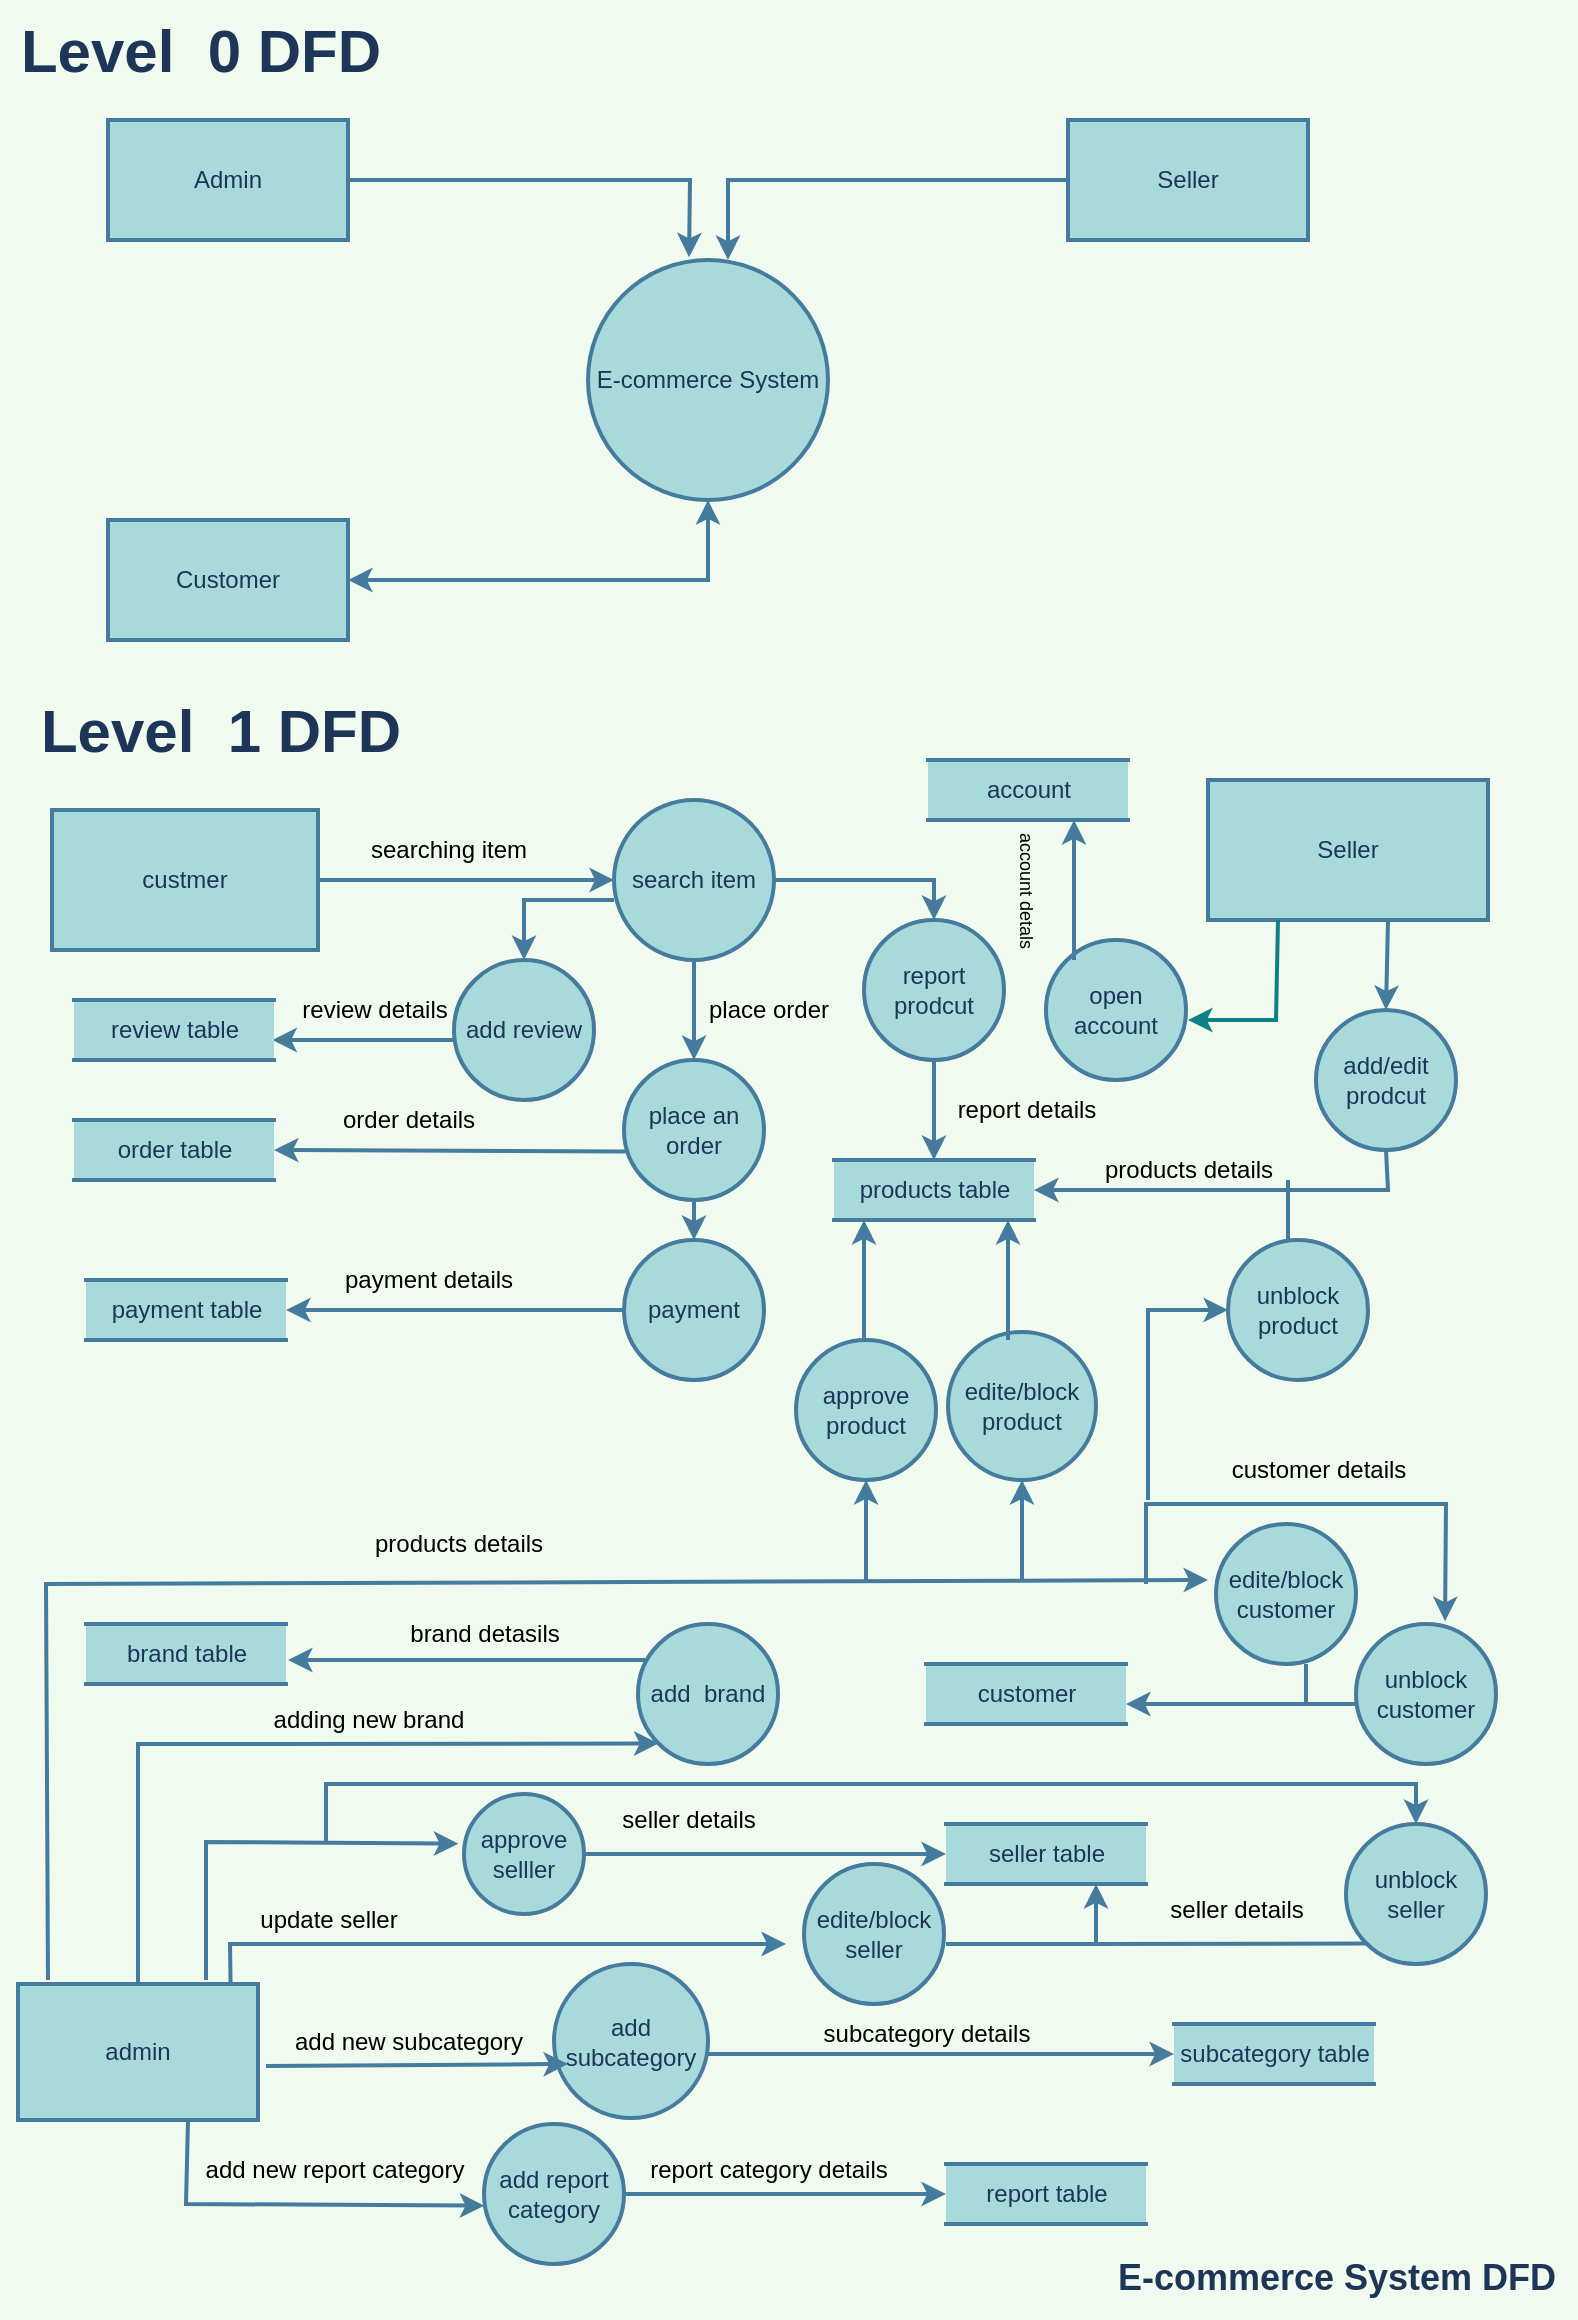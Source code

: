 <mxfile version="20.5.1" type="github">
  <diagram id="6LHt8cgfbqG_op0viOgs" name="Page-1">
    <mxGraphModel dx="1038" dy="571" grid="1" gridSize="10" guides="1" tooltips="1" connect="1" arrows="1" fold="1" page="1" pageScale="1" pageWidth="827" pageHeight="1169" background="#F1FAEE" math="0" shadow="0">
      <root>
        <mxCell id="0" />
        <mxCell id="1" parent="0" />
        <mxCell id="5K8ycT09jUTQX0kZtNFb-1" value="Admin" style="rounded=0;whiteSpace=wrap;html=1;strokeColor=#457B9D;fontColor=#1D3557;fillColor=#A8DADC;strokeWidth=2;" parent="1" vertex="1">
          <mxGeometry x="90" y="70" width="120" height="60" as="geometry" />
        </mxCell>
        <mxCell id="5K8ycT09jUTQX0kZtNFb-2" value="Customer" style="rounded=0;whiteSpace=wrap;html=1;strokeColor=#457B9D;fontColor=#1D3557;fillColor=#A8DADC;strokeWidth=2;" parent="1" vertex="1">
          <mxGeometry x="90" y="270" width="120" height="60" as="geometry" />
        </mxCell>
        <mxCell id="5K8ycT09jUTQX0kZtNFb-3" value="Seller" style="rounded=0;whiteSpace=wrap;html=1;strokeColor=#457B9D;fontColor=#1D3557;fillColor=#A8DADC;strokeWidth=2;" parent="1" vertex="1">
          <mxGeometry x="570" y="70" width="120" height="60" as="geometry" />
        </mxCell>
        <mxCell id="5K8ycT09jUTQX0kZtNFb-5" value="E-commerce System" style="ellipse;whiteSpace=wrap;html=1;aspect=fixed;strokeColor=#457B9D;fontColor=#1D3557;fillColor=#A8DADC;rounded=0;strokeWidth=2;" parent="1" vertex="1">
          <mxGeometry x="330" y="140" width="120" height="120" as="geometry" />
        </mxCell>
        <mxCell id="5K8ycT09jUTQX0kZtNFb-6" value="&lt;b style=&quot;font-size: 30px;&quot;&gt;Level&amp;nbsp; 0 DFD&lt;/b&gt;" style="text;html=1;align=center;verticalAlign=middle;resizable=0;points=[];autosize=1;strokeColor=none;fillColor=none;fontColor=#1D3557;fontSize=30;rounded=0;" parent="1" vertex="1">
          <mxGeometry x="36" y="10" width="200" height="50" as="geometry" />
        </mxCell>
        <mxCell id="5K8ycT09jUTQX0kZtNFb-7" value="" style="endArrow=classic;html=1;rounded=0;strokeColor=#457B9D;fontSize=30;fontColor=#1D3557;fillColor=#A8DADC;exitX=1;exitY=0.5;exitDx=0;exitDy=0;entryX=0.5;entryY=1;entryDx=0;entryDy=0;startArrow=classic;startFill=1;endFill=1;labelBackgroundColor=#F1FAEE;strokeWidth=2;" parent="1" source="5K8ycT09jUTQX0kZtNFb-2" target="5K8ycT09jUTQX0kZtNFb-5" edge="1">
          <mxGeometry width="50" height="50" relative="1" as="geometry">
            <mxPoint x="400" y="240" as="sourcePoint" />
            <mxPoint x="390" y="300" as="targetPoint" />
            <Array as="points">
              <mxPoint x="390" y="300" />
            </Array>
          </mxGeometry>
        </mxCell>
        <mxCell id="5K8ycT09jUTQX0kZtNFb-8" value="" style="endArrow=classic;html=1;rounded=0;strokeColor=#457B9D;fontSize=30;fontColor=#1D3557;fillColor=#A8DADC;exitX=1;exitY=0.5;exitDx=0;exitDy=0;entryX=0.421;entryY=-0.011;entryDx=0;entryDy=0;endFill=1;entryPerimeter=0;labelBackgroundColor=#F1FAEE;strokeWidth=2;" parent="1" source="5K8ycT09jUTQX0kZtNFb-1" target="5K8ycT09jUTQX0kZtNFb-5" edge="1">
          <mxGeometry width="50" height="50" relative="1" as="geometry">
            <mxPoint x="400" y="240" as="sourcePoint" />
            <mxPoint x="410" y="100" as="targetPoint" />
            <Array as="points">
              <mxPoint x="381" y="100" />
            </Array>
          </mxGeometry>
        </mxCell>
        <mxCell id="5K8ycT09jUTQX0kZtNFb-9" value="" style="endArrow=none;html=1;rounded=0;strokeColor=#457B9D;fontSize=30;fontColor=#1D3557;fillColor=#A8DADC;entryX=0;entryY=0.5;entryDx=0;entryDy=0;endFill=0;startArrow=classic;startFill=1;labelBackgroundColor=#F1FAEE;strokeWidth=2;" parent="1" target="5K8ycT09jUTQX0kZtNFb-3" edge="1">
          <mxGeometry width="50" height="50" relative="1" as="geometry">
            <mxPoint x="400" y="140" as="sourcePoint" />
            <mxPoint x="450" y="190" as="targetPoint" />
            <Array as="points">
              <mxPoint x="400" y="100" />
            </Array>
          </mxGeometry>
        </mxCell>
        <mxCell id="5K8ycT09jUTQX0kZtNFb-11" value="&lt;b style=&quot;font-size: 30px;&quot;&gt;Level&amp;nbsp; 1 DFD&lt;/b&gt;" style="text;html=1;align=center;verticalAlign=middle;resizable=0;points=[];autosize=1;strokeColor=none;fillColor=none;fontColor=#1D3557;fontSize=30;rounded=0;strokeWidth=2;" parent="1" vertex="1">
          <mxGeometry x="46" y="350" width="200" height="50" as="geometry" />
        </mxCell>
        <mxCell id="5K8ycT09jUTQX0kZtNFb-12" value="custmer" style="rounded=0;whiteSpace=wrap;html=1;strokeColor=#457B9D;fontColor=#1D3557;fillColor=#A8DADC;strokeWidth=2;" parent="1" vertex="1">
          <mxGeometry x="62" y="415" width="133" height="70" as="geometry" />
        </mxCell>
        <mxCell id="5K8ycT09jUTQX0kZtNFb-13" value="admin" style="rounded=0;whiteSpace=wrap;html=1;strokeColor=#457B9D;fontColor=#1D3557;fillColor=#A8DADC;strokeWidth=2;" parent="1" vertex="1">
          <mxGeometry x="45" y="1002" width="120" height="68" as="geometry" />
        </mxCell>
        <mxCell id="5K8ycT09jUTQX0kZtNFb-14" value="Seller" style="rounded=0;whiteSpace=wrap;html=1;strokeColor=#457B9D;fontColor=#1D3557;fillColor=#A8DADC;strokeWidth=2;" parent="1" vertex="1">
          <mxGeometry x="640" y="400" width="140" height="70" as="geometry" />
        </mxCell>
        <mxCell id="5K8ycT09jUTQX0kZtNFb-15" value="search item" style="ellipse;whiteSpace=wrap;html=1;aspect=fixed;strokeColor=#457B9D;fontColor=#1D3557;fillColor=#A8DADC;rounded=0;strokeWidth=2;" parent="1" vertex="1">
          <mxGeometry x="343" y="410" width="80" height="80" as="geometry" />
        </mxCell>
        <mxCell id="5K8ycT09jUTQX0kZtNFb-19" value="place an order" style="ellipse;whiteSpace=wrap;html=1;aspect=fixed;strokeColor=#457B9D;fontColor=#1D3557;fillColor=#A8DADC;rounded=0;strokeWidth=2;" parent="1" vertex="1">
          <mxGeometry x="348" y="540" width="70" height="70" as="geometry" />
        </mxCell>
        <mxCell id="5K8ycT09jUTQX0kZtNFb-20" value="" style="endArrow=classic;html=1;rounded=0;strokeColor=#457B9D;fontSize=30;fontColor=#1D3557;fillColor=#A8DADC;exitX=1;exitY=0.5;exitDx=0;exitDy=0;endFill=1;labelBackgroundColor=#F1FAEE;strokeWidth=2;" parent="1" source="5K8ycT09jUTQX0kZtNFb-12" edge="1">
          <mxGeometry width="50" height="50" relative="1" as="geometry">
            <mxPoint x="383" y="670" as="sourcePoint" />
            <mxPoint x="343" y="450" as="targetPoint" />
          </mxGeometry>
        </mxCell>
        <mxCell id="5K8ycT09jUTQX0kZtNFb-21" value="" style="endArrow=classic;html=1;rounded=0;strokeColor=#457B9D;fontSize=30;fontColor=#1D3557;fillColor=#A8DADC;exitX=0.5;exitY=1;exitDx=0;exitDy=0;entryX=0.5;entryY=0;entryDx=0;entryDy=0;labelBackgroundColor=#F1FAEE;strokeWidth=2;" parent="1" source="5K8ycT09jUTQX0kZtNFb-15" target="5K8ycT09jUTQX0kZtNFb-19" edge="1">
          <mxGeometry width="50" height="50" relative="1" as="geometry">
            <mxPoint x="383" y="670" as="sourcePoint" />
            <mxPoint x="433" y="620" as="targetPoint" />
          </mxGeometry>
        </mxCell>
        <mxCell id="5K8ycT09jUTQX0kZtNFb-22" value="payment" style="ellipse;whiteSpace=wrap;html=1;aspect=fixed;strokeColor=#457B9D;fontColor=#1D3557;fillColor=#A8DADC;rounded=0;strokeWidth=2;" parent="1" vertex="1">
          <mxGeometry x="348" y="630" width="70" height="70" as="geometry" />
        </mxCell>
        <mxCell id="5K8ycT09jUTQX0kZtNFb-23" value="" style="endArrow=classic;html=1;rounded=0;strokeColor=#457B9D;fontSize=30;fontColor=#1D3557;fillColor=#A8DADC;exitX=0.5;exitY=1;exitDx=0;exitDy=0;entryX=0.5;entryY=0;entryDx=0;entryDy=0;labelBackgroundColor=#F1FAEE;strokeWidth=2;" parent="1" source="5K8ycT09jUTQX0kZtNFb-19" target="5K8ycT09jUTQX0kZtNFb-22" edge="1">
          <mxGeometry width="50" height="50" relative="1" as="geometry">
            <mxPoint x="493" y="600" as="sourcePoint" />
            <mxPoint x="493" y="650" as="targetPoint" />
          </mxGeometry>
        </mxCell>
        <mxCell id="5K8ycT09jUTQX0kZtNFb-24" value="" style="endArrow=classic;html=1;rounded=0;strokeColor=#457B9D;fontSize=30;fontColor=#1D3557;fillColor=#A8DADC;entryX=1;entryY=0.5;entryDx=0;entryDy=0;exitX=0.012;exitY=0.653;exitDx=0;exitDy=0;exitPerimeter=0;labelBackgroundColor=#F1FAEE;strokeWidth=2;" parent="1" source="5K8ycT09jUTQX0kZtNFb-19" edge="1">
          <mxGeometry width="50" height="50" relative="1" as="geometry">
            <mxPoint x="343" y="585" as="sourcePoint" />
            <mxPoint x="173" y="585" as="targetPoint" />
          </mxGeometry>
        </mxCell>
        <mxCell id="5K8ycT09jUTQX0kZtNFb-27" value="" style="endArrow=classic;html=1;rounded=0;strokeColor=#457B9D;fontSize=30;fontColor=#1D3557;fillColor=#A8DADC;entryX=1;entryY=0.5;entryDx=0;entryDy=0;exitX=0;exitY=0.5;exitDx=0;exitDy=0;labelBackgroundColor=#F1FAEE;strokeWidth=2;" parent="1" edge="1" target="5K8ycT09jUTQX0kZtNFb-30" source="5K8ycT09jUTQX0kZtNFb-22">
          <mxGeometry width="50" height="50" relative="1" as="geometry">
            <mxPoint x="348.0" y="730.71" as="sourcePoint" />
            <mxPoint x="179" y="730" as="targetPoint" />
          </mxGeometry>
        </mxCell>
        <mxCell id="5K8ycT09jUTQX0kZtNFb-30" value="payment table" style="html=1;dashed=0;whitespace=wrap;shape=partialRectangle;right=0;left=0;strokeColor=#457B9D;fontSize=12;fontColor=#1D3557;fillColor=#A8DADC;rounded=0;strokeWidth=2;" parent="1" vertex="1">
          <mxGeometry x="79" y="650" width="100" height="30" as="geometry" />
        </mxCell>
        <mxCell id="5K8ycT09jUTQX0kZtNFb-32" value="order table" style="html=1;dashed=0;whitespace=wrap;shape=partialRectangle;right=0;left=0;strokeColor=#457B9D;fontSize=12;fontColor=#1D3557;fillColor=#A8DADC;rounded=0;strokeWidth=2;" parent="1" vertex="1">
          <mxGeometry x="73" y="570" width="100" height="30" as="geometry" />
        </mxCell>
        <mxCell id="5K8ycT09jUTQX0kZtNFb-33" value="products table" style="html=1;dashed=0;whitespace=wrap;shape=partialRectangle;right=0;left=0;strokeColor=#457B9D;fontSize=12;fontColor=#1D3557;fillColor=#A8DADC;rounded=0;strokeWidth=2;" parent="1" vertex="1">
          <mxGeometry x="453" y="590" width="100" height="30" as="geometry" />
        </mxCell>
        <mxCell id="5K8ycT09jUTQX0kZtNFb-34" value="" style="endArrow=classic;html=1;rounded=0;strokeColor=#457B9D;fontSize=12;fontColor=#1D3557;fillColor=#A8DADC;exitX=0.5;exitY=1;exitDx=0;exitDy=0;entryX=0.5;entryY=0;entryDx=0;entryDy=0;startArrow=none;labelBackgroundColor=#F1FAEE;strokeWidth=2;" parent="1" source="5K8ycT09jUTQX0kZtNFb-35" target="5K8ycT09jUTQX0kZtNFb-33" edge="1">
          <mxGeometry width="50" height="50" relative="1" as="geometry">
            <mxPoint x="393" y="630" as="sourcePoint" />
            <mxPoint x="443" y="580" as="targetPoint" />
            <Array as="points">
              <mxPoint x="503" y="540" />
            </Array>
          </mxGeometry>
        </mxCell>
        <mxCell id="5K8ycT09jUTQX0kZtNFb-35" value="report prodcut" style="ellipse;whiteSpace=wrap;html=1;aspect=fixed;strokeColor=#457B9D;fontColor=#1D3557;fillColor=#A8DADC;rounded=0;strokeWidth=2;" parent="1" vertex="1">
          <mxGeometry x="468" y="470" width="70" height="70" as="geometry" />
        </mxCell>
        <mxCell id="5K8ycT09jUTQX0kZtNFb-36" value="" style="endArrow=classic;html=1;rounded=0;strokeColor=#457B9D;fontSize=12;fontColor=#1D3557;fillColor=#A8DADC;exitX=1;exitY=0.5;exitDx=0;exitDy=0;entryX=0.5;entryY=0;entryDx=0;entryDy=0;endFill=1;labelBackgroundColor=#F1FAEE;strokeWidth=2;" parent="1" source="5K8ycT09jUTQX0kZtNFb-15" target="5K8ycT09jUTQX0kZtNFb-35" edge="1">
          <mxGeometry width="50" height="50" relative="1" as="geometry">
            <mxPoint x="423.0" y="450" as="sourcePoint" />
            <mxPoint x="503" y="450" as="targetPoint" />
            <Array as="points">
              <mxPoint x="503" y="450" />
            </Array>
          </mxGeometry>
        </mxCell>
        <mxCell id="5K8ycT09jUTQX0kZtNFb-37" value="add review" style="ellipse;whiteSpace=wrap;html=1;aspect=fixed;strokeColor=#457B9D;fontColor=#1D3557;fillColor=#A8DADC;rounded=0;strokeWidth=2;" parent="1" vertex="1">
          <mxGeometry x="263" y="490" width="70" height="70" as="geometry" />
        </mxCell>
        <mxCell id="5K8ycT09jUTQX0kZtNFb-38" value="" style="endArrow=classic;html=1;rounded=0;strokeColor=#457B9D;fontSize=12;fontColor=#1D3557;fillColor=#A8DADC;entryX=0.5;entryY=0;entryDx=0;entryDy=0;labelBackgroundColor=#F1FAEE;strokeWidth=2;" parent="1" target="5K8ycT09jUTQX0kZtNFb-37" edge="1">
          <mxGeometry width="50" height="50" relative="1" as="geometry">
            <mxPoint x="343" y="460" as="sourcePoint" />
            <mxPoint x="443" y="580" as="targetPoint" />
            <Array as="points">
              <mxPoint x="298" y="460" />
            </Array>
          </mxGeometry>
        </mxCell>
        <mxCell id="5K8ycT09jUTQX0kZtNFb-39" value="" style="endArrow=classic;html=1;rounded=0;strokeColor=#457B9D;fontSize=30;fontColor=#1D3557;fillColor=#A8DADC;entryX=1;entryY=0.5;entryDx=0;entryDy=0;labelBackgroundColor=#F1FAEE;strokeWidth=2;" parent="1" edge="1">
          <mxGeometry width="50" height="50" relative="1" as="geometry">
            <mxPoint x="263" y="530" as="sourcePoint" />
            <mxPoint x="172.16" y="530" as="targetPoint" />
          </mxGeometry>
        </mxCell>
        <mxCell id="5K8ycT09jUTQX0kZtNFb-40" value="review table" style="html=1;dashed=0;whitespace=wrap;shape=partialRectangle;right=0;left=0;strokeColor=#457B9D;fontSize=12;fontColor=#1D3557;fillColor=#A8DADC;rounded=0;strokeWidth=2;" parent="1" vertex="1">
          <mxGeometry x="73" y="510" width="100" height="30" as="geometry" />
        </mxCell>
        <mxCell id="5K8ycT09jUTQX0kZtNFb-41" value="add/edit prodcut" style="ellipse;whiteSpace=wrap;html=1;aspect=fixed;strokeColor=#457B9D;fontColor=#1D3557;fillColor=#A8DADC;rounded=0;strokeWidth=2;" parent="1" vertex="1">
          <mxGeometry x="694" y="515" width="70" height="70" as="geometry" />
        </mxCell>
        <mxCell id="5K8ycT09jUTQX0kZtNFb-42" value="" style="endArrow=classic;html=1;rounded=0;strokeColor=#457B9D;fontSize=12;fontColor=#1D3557;fillColor=#A8DADC;exitX=0.5;exitY=1;exitDx=0;exitDy=0;entryX=1;entryY=0.5;entryDx=0;entryDy=0;labelBackgroundColor=#F1FAEE;strokeWidth=2;" parent="1" source="5K8ycT09jUTQX0kZtNFb-41" target="5K8ycT09jUTQX0kZtNFb-33" edge="1">
          <mxGeometry width="50" height="50" relative="1" as="geometry">
            <mxPoint x="393" y="640" as="sourcePoint" />
            <mxPoint x="443" y="590" as="targetPoint" />
            <Array as="points">
              <mxPoint x="730" y="605" />
            </Array>
          </mxGeometry>
        </mxCell>
        <mxCell id="5K8ycT09jUTQX0kZtNFb-43" value="" style="endArrow=classic;html=1;rounded=0;strokeColor=#457B9D;fontSize=30;fontColor=#1D3557;fillColor=#A8DADC;entryX=0.5;entryY=0;entryDx=0;entryDy=0;labelBackgroundColor=#F1FAEE;strokeWidth=2;" parent="1" target="5K8ycT09jUTQX0kZtNFb-41" edge="1">
          <mxGeometry width="50" height="50" relative="1" as="geometry">
            <mxPoint x="730" y="470" as="sourcePoint" />
            <mxPoint x="687.57" y="520" as="targetPoint" />
          </mxGeometry>
        </mxCell>
        <mxCell id="5K8ycT09jUTQX0kZtNFb-44" value="add&amp;nbsp; brand" style="ellipse;whiteSpace=wrap;html=1;aspect=fixed;strokeColor=#457B9D;fontColor=#1D3557;fillColor=#A8DADC;rounded=0;strokeWidth=2;" parent="1" vertex="1">
          <mxGeometry x="355" y="822" width="70" height="70" as="geometry" />
        </mxCell>
        <mxCell id="5K8ycT09jUTQX0kZtNFb-45" value="add subcategory" style="ellipse;whiteSpace=wrap;html=1;aspect=fixed;strokeColor=#457B9D;fontColor=#1D3557;fillColor=#A8DADC;rounded=0;strokeWidth=2;" parent="1" vertex="1">
          <mxGeometry x="313" y="992" width="77" height="77" as="geometry" />
        </mxCell>
        <mxCell id="5K8ycT09jUTQX0kZtNFb-47" value="" style="endArrow=classic;html=1;rounded=0;strokeColor=#457B9D;fontSize=12;fontColor=#1D3557;fillColor=#A8DADC;labelBackgroundColor=#F1FAEE;strokeWidth=2;" parent="1" edge="1">
          <mxGeometry width="50" height="50" relative="1" as="geometry">
            <mxPoint x="169" y="1043" as="sourcePoint" />
            <mxPoint x="320" y="1042" as="targetPoint" />
            <Array as="points" />
          </mxGeometry>
        </mxCell>
        <mxCell id="5K8ycT09jUTQX0kZtNFb-48" value="add report category" style="ellipse;whiteSpace=wrap;html=1;aspect=fixed;strokeColor=#457B9D;fontColor=#1D3557;fillColor=#A8DADC;rounded=0;strokeWidth=2;" parent="1" vertex="1">
          <mxGeometry x="278" y="1072" width="70" height="70" as="geometry" />
        </mxCell>
        <mxCell id="5K8ycT09jUTQX0kZtNFb-49" value="" style="endArrow=classic;html=1;rounded=0;strokeColor=#457B9D;fontSize=12;fontColor=#1D3557;fillColor=#A8DADC;entryX=-0.047;entryY=0.414;entryDx=0;entryDy=0;entryPerimeter=0;labelBackgroundColor=#F1FAEE;strokeWidth=2;" parent="1" target="5K8ycT09jUTQX0kZtNFb-55" edge="1">
          <mxGeometry width="50" height="50" relative="1" as="geometry">
            <mxPoint x="139" y="1000" as="sourcePoint" />
            <mxPoint x="159" y="932" as="targetPoint" />
            <Array as="points">
              <mxPoint x="139" y="931" />
            </Array>
          </mxGeometry>
        </mxCell>
        <mxCell id="5K8ycT09jUTQX0kZtNFb-50" value="brand table" style="html=1;dashed=0;whitespace=wrap;shape=partialRectangle;right=0;left=0;strokeColor=#457B9D;fontSize=12;fontColor=#1D3557;fillColor=#A8DADC;rounded=0;strokeWidth=2;" parent="1" vertex="1">
          <mxGeometry x="79" y="822" width="100" height="30" as="geometry" />
        </mxCell>
        <mxCell id="5K8ycT09jUTQX0kZtNFb-51" value="" style="endArrow=classic;html=1;rounded=0;strokeColor=#457B9D;fontSize=12;fontColor=#1D3557;fillColor=#A8DADC;labelBackgroundColor=#F1FAEE;strokeWidth=2;" parent="1" edge="1">
          <mxGeometry width="50" height="50" relative="1" as="geometry">
            <mxPoint x="359" y="840" as="sourcePoint" />
            <mxPoint x="180" y="840" as="targetPoint" />
            <Array as="points">
              <mxPoint x="359" y="840" />
            </Array>
          </mxGeometry>
        </mxCell>
        <mxCell id="5K8ycT09jUTQX0kZtNFb-52" value="" style="endArrow=classic;html=1;rounded=0;strokeColor=#457B9D;fontSize=12;fontColor=#1D3557;fillColor=#A8DADC;entryX=0.002;entryY=0.583;entryDx=0;entryDy=0;entryPerimeter=0;labelBackgroundColor=#F1FAEE;strokeWidth=2;" parent="1" target="5K8ycT09jUTQX0kZtNFb-48" edge="1">
          <mxGeometry width="50" height="50" relative="1" as="geometry">
            <mxPoint x="130" y="1070" as="sourcePoint" />
            <mxPoint x="179" y="1012" as="targetPoint" />
            <Array as="points">
              <mxPoint x="129" y="1112" />
            </Array>
          </mxGeometry>
        </mxCell>
        <mxCell id="5K8ycT09jUTQX0kZtNFb-53" value="report table" style="html=1;dashed=0;whitespace=wrap;shape=partialRectangle;right=0;left=0;strokeColor=#457B9D;fontSize=12;fontColor=#1D3557;fillColor=#A8DADC;rounded=0;strokeWidth=2;" parent="1" vertex="1">
          <mxGeometry x="509" y="1092" width="100" height="30" as="geometry" />
        </mxCell>
        <mxCell id="5K8ycT09jUTQX0kZtNFb-55" value="approve selller" style="ellipse;whiteSpace=wrap;html=1;aspect=fixed;strokeColor=#457B9D;fontColor=#1D3557;fillColor=#A8DADC;rounded=0;strokeWidth=2;" parent="1" vertex="1">
          <mxGeometry x="268" y="907" width="60" height="60" as="geometry" />
        </mxCell>
        <mxCell id="5K8ycT09jUTQX0kZtNFb-56" value="" style="endArrow=classic;html=1;rounded=0;strokeColor=#457B9D;fontSize=12;fontColor=#1D3557;fillColor=#A8DADC;entryX=0;entryY=1;entryDx=0;entryDy=0;labelBackgroundColor=#F1FAEE;strokeWidth=2;" parent="1" source="5K8ycT09jUTQX0kZtNFb-13" target="5K8ycT09jUTQX0kZtNFb-44" edge="1">
          <mxGeometry width="50" height="50" relative="1" as="geometry">
            <mxPoint x="169" y="1032" as="sourcePoint" />
            <mxPoint x="279" y="1012" as="targetPoint" />
            <Array as="points">
              <mxPoint x="105" y="882" />
            </Array>
          </mxGeometry>
        </mxCell>
        <mxCell id="5K8ycT09jUTQX0kZtNFb-57" value="subcategory table" style="html=1;dashed=0;whitespace=wrap;shape=partialRectangle;right=0;left=0;strokeColor=#457B9D;fontSize=12;fontColor=#1D3557;fillColor=#A8DADC;rounded=0;strokeWidth=2;" parent="1" vertex="1">
          <mxGeometry x="623" y="1022" width="100" height="30" as="geometry" />
        </mxCell>
        <mxCell id="5K8ycT09jUTQX0kZtNFb-58" value="seller table" style="html=1;dashed=0;whitespace=wrap;shape=partialRectangle;right=0;left=0;strokeColor=#457B9D;fontSize=12;fontColor=#1D3557;fillColor=#A8DADC;rounded=0;strokeWidth=2;" parent="1" vertex="1">
          <mxGeometry x="509" y="922" width="100" height="30" as="geometry" />
        </mxCell>
        <mxCell id="5K8ycT09jUTQX0kZtNFb-59" value="edite/block&lt;br&gt;customer" style="ellipse;whiteSpace=wrap;html=1;aspect=fixed;strokeColor=#457B9D;fontColor=#1D3557;fillColor=#A8DADC;rounded=0;strokeWidth=2;" parent="1" vertex="1">
          <mxGeometry x="644" y="772" width="70" height="70" as="geometry" />
        </mxCell>
        <mxCell id="5K8ycT09jUTQX0kZtNFb-60" value="customer" style="html=1;dashed=0;whitespace=wrap;shape=partialRectangle;right=0;left=0;strokeColor=#457B9D;fontSize=12;fontColor=#1D3557;fillColor=#A8DADC;rounded=0;strokeWidth=2;" parent="1" vertex="1">
          <mxGeometry x="499" y="842" width="100" height="30" as="geometry" />
        </mxCell>
        <mxCell id="5K8ycT09jUTQX0kZtNFb-61" value="" style="endArrow=classic;html=1;rounded=0;strokeColor=#457B9D;fontSize=12;fontColor=#1D3557;fillColor=#A8DADC;labelBackgroundColor=#F1FAEE;strokeWidth=2;" parent="1" edge="1">
          <mxGeometry width="50" height="50" relative="1" as="geometry">
            <mxPoint x="60" y="1000" as="sourcePoint" />
            <mxPoint x="640" y="800" as="targetPoint" />
            <Array as="points">
              <mxPoint x="59" y="802" />
            </Array>
          </mxGeometry>
        </mxCell>
        <mxCell id="5K8ycT09jUTQX0kZtNFb-62" value="" style="endArrow=classic;html=1;rounded=0;strokeColor=#457B9D;fontSize=12;fontColor=#1D3557;fillColor=#A8DADC;labelBackgroundColor=#F1FAEE;strokeWidth=2;" parent="1" edge="1">
          <mxGeometry width="50" height="50" relative="1" as="geometry">
            <mxPoint x="689" y="842" as="sourcePoint" />
            <mxPoint x="599" y="862" as="targetPoint" />
            <Array as="points">
              <mxPoint x="689" y="862" />
            </Array>
          </mxGeometry>
        </mxCell>
        <mxCell id="5K8ycT09jUTQX0kZtNFb-63" value="" style="endArrow=classic;html=1;rounded=0;strokeColor=#457B9D;fontSize=12;fontColor=#1D3557;fillColor=#A8DADC;exitX=1;exitY=0.5;exitDx=0;exitDy=0;entryX=0;entryY=0.5;entryDx=0;entryDy=0;labelBackgroundColor=#F1FAEE;strokeWidth=2;" parent="1" source="5K8ycT09jUTQX0kZtNFb-55" target="5K8ycT09jUTQX0kZtNFb-58" edge="1">
          <mxGeometry width="50" height="50" relative="1" as="geometry">
            <mxPoint x="379" y="952" as="sourcePoint" />
            <mxPoint x="429" y="902" as="targetPoint" />
          </mxGeometry>
        </mxCell>
        <mxCell id="5K8ycT09jUTQX0kZtNFb-65" value="" style="endArrow=classic;html=1;rounded=0;strokeColor=#457B9D;fontSize=12;fontColor=#1D3557;fillColor=#A8DADC;entryX=0;entryY=0.5;entryDx=0;entryDy=0;labelBackgroundColor=#F1FAEE;strokeWidth=2;" parent="1" target="5K8ycT09jUTQX0kZtNFb-57" edge="1">
          <mxGeometry width="50" height="50" relative="1" as="geometry">
            <mxPoint x="389" y="1037" as="sourcePoint" />
            <mxPoint x="473" y="982" as="targetPoint" />
          </mxGeometry>
        </mxCell>
        <mxCell id="5K8ycT09jUTQX0kZtNFb-66" value="" style="endArrow=classic;html=1;rounded=0;strokeColor=#457B9D;fontSize=12;fontColor=#1D3557;fillColor=#A8DADC;entryX=0;entryY=0.5;entryDx=0;entryDy=0;exitX=1;exitY=0.5;exitDx=0;exitDy=0;labelBackgroundColor=#F1FAEE;strokeWidth=2;" parent="1" source="5K8ycT09jUTQX0kZtNFb-48" target="5K8ycT09jUTQX0kZtNFb-53" edge="1">
          <mxGeometry width="50" height="50" relative="1" as="geometry">
            <mxPoint x="379" y="1122" as="sourcePoint" />
            <mxPoint x="429" y="1072" as="targetPoint" />
          </mxGeometry>
        </mxCell>
        <mxCell id="5K8ycT09jUTQX0kZtNFb-69" value="" style="endArrow=classic;html=1;rounded=0;strokeColor=#457B9D;fontSize=12;fontColor=#1D3557;fillColor=#A8DADC;labelBackgroundColor=#F1FAEE;strokeWidth=2;" parent="1" edge="1">
          <mxGeometry width="50" height="50" relative="1" as="geometry">
            <mxPoint x="151.29" y="1002" as="sourcePoint" />
            <mxPoint x="429" y="982" as="targetPoint" />
            <Array as="points">
              <mxPoint x="151" y="982" />
            </Array>
          </mxGeometry>
        </mxCell>
        <mxCell id="5K8ycT09jUTQX0kZtNFb-70" value="edite/block&lt;br&gt;seller" style="ellipse;whiteSpace=wrap;html=1;aspect=fixed;strokeColor=#457B9D;fontColor=#1D3557;fillColor=#A8DADC;rounded=0;strokeWidth=2;" parent="1" vertex="1">
          <mxGeometry x="438" y="942" width="70" height="70" as="geometry" />
        </mxCell>
        <mxCell id="5K8ycT09jUTQX0kZtNFb-72" value="" style="endArrow=classic;html=1;rounded=0;strokeColor=#457B9D;fontSize=12;fontColor=#1D3557;fillColor=#A8DADC;entryX=0.75;entryY=1;entryDx=0;entryDy=0;labelBackgroundColor=#F1FAEE;strokeWidth=2;" parent="1" target="5K8ycT09jUTQX0kZtNFb-58" edge="1">
          <mxGeometry width="50" height="50" relative="1" as="geometry">
            <mxPoint x="509" y="982" as="sourcePoint" />
            <mxPoint x="788.14" y="1042.81" as="targetPoint" />
            <Array as="points">
              <mxPoint x="584" y="982" />
            </Array>
          </mxGeometry>
        </mxCell>
        <mxCell id="5K8ycT09jUTQX0kZtNFb-75" value="" style="endArrow=classic;html=1;rounded=0;strokeColor=#457B9D;fontSize=12;fontColor=#1D3557;fillColor=#A8DADC;entryX=0.636;entryY=-0.02;entryDx=0;entryDy=0;entryPerimeter=0;labelBackgroundColor=#F1FAEE;strokeWidth=2;" parent="1" target="5K8ycT09jUTQX0kZtNFb-76" edge="1">
          <mxGeometry width="50" height="50" relative="1" as="geometry">
            <mxPoint x="609" y="802" as="sourcePoint" />
            <mxPoint x="669" y="722" as="targetPoint" />
            <Array as="points">
              <mxPoint x="609" y="762" />
              <mxPoint x="759" y="762" />
            </Array>
          </mxGeometry>
        </mxCell>
        <mxCell id="5K8ycT09jUTQX0kZtNFb-76" value="unblock customer" style="ellipse;whiteSpace=wrap;html=1;aspect=fixed;strokeColor=#457B9D;fontColor=#1D3557;fillColor=#A8DADC;rounded=0;strokeWidth=2;" parent="1" vertex="1">
          <mxGeometry x="714" y="822" width="70" height="70" as="geometry" />
        </mxCell>
        <mxCell id="5K8ycT09jUTQX0kZtNFb-77" value="" style="endArrow=none;html=1;rounded=0;strokeColor=#457B9D;fontSize=12;fontColor=#1D3557;fillColor=#A8DADC;labelBackgroundColor=#F1FAEE;strokeWidth=2;" parent="1" edge="1">
          <mxGeometry width="50" height="50" relative="1" as="geometry">
            <mxPoint x="689" y="862" as="sourcePoint" />
            <mxPoint x="714" y="862" as="targetPoint" />
          </mxGeometry>
        </mxCell>
        <mxCell id="5K8ycT09jUTQX0kZtNFb-86" value="unblock seller" style="ellipse;whiteSpace=wrap;html=1;aspect=fixed;strokeColor=#457B9D;fontColor=#1D3557;fillColor=#A8DADC;rounded=0;strokeWidth=2;" parent="1" vertex="1">
          <mxGeometry x="709" y="922" width="70" height="70" as="geometry" />
        </mxCell>
        <mxCell id="5K8ycT09jUTQX0kZtNFb-87" value="" style="endArrow=none;html=1;exitX=0;exitY=1;exitDx=0;exitDy=0;labelBackgroundColor=#F1FAEE;strokeColor=#457B9D;fontColor=#1D3557;endFill=0;strokeWidth=2;" parent="1" source="5K8ycT09jUTQX0kZtNFb-86" edge="1">
          <mxGeometry width="50" height="50" relative="1" as="geometry">
            <mxPoint x="379" y="1002" as="sourcePoint" />
            <mxPoint x="579" y="982" as="targetPoint" />
          </mxGeometry>
        </mxCell>
        <mxCell id="5K8ycT09jUTQX0kZtNFb-88" value="" style="endArrow=classic;html=1;rounded=0;strokeColor=#457B9D;fontColor=#1D3557;fillColor=#A8DADC;entryX=0.5;entryY=0;entryDx=0;entryDy=0;strokeWidth=2;" parent="1" target="5K8ycT09jUTQX0kZtNFb-86" edge="1">
          <mxGeometry width="50" height="50" relative="1" as="geometry">
            <mxPoint x="199" y="932" as="sourcePoint" />
            <mxPoint x="429" y="862" as="targetPoint" />
            <Array as="points">
              <mxPoint x="199" y="902" />
              <mxPoint x="744" y="902" />
            </Array>
          </mxGeometry>
        </mxCell>
        <mxCell id="5K8ycT09jUTQX0kZtNFb-89" value="&lt;font size=&quot;1&quot; style=&quot;&quot;&gt;&lt;b style=&quot;font-size: 18px;&quot;&gt;E-commerce System DFD&lt;/b&gt;&lt;/font&gt;" style="text;html=1;align=center;verticalAlign=middle;resizable=0;points=[];autosize=1;strokeColor=none;fillColor=none;fontColor=#1D3557;" parent="1" vertex="1">
          <mxGeometry x="584" y="1129" width="240" height="40" as="geometry" />
        </mxCell>
        <mxCell id="WDF7Qf-4VQXUCHaemcdz-4" value="review details" style="text;html=1;align=center;verticalAlign=middle;resizable=0;points=[];autosize=1;strokeColor=none;fillColor=none;" vertex="1" parent="1">
          <mxGeometry x="173" y="500" width="100" height="30" as="geometry" />
        </mxCell>
        <mxCell id="WDF7Qf-4VQXUCHaemcdz-5" value="products details" style="text;html=1;align=center;verticalAlign=middle;resizable=0;points=[];autosize=1;strokeColor=none;fillColor=none;" vertex="1" parent="1">
          <mxGeometry x="575" y="580" width="110" height="30" as="geometry" />
        </mxCell>
        <mxCell id="WDF7Qf-4VQXUCHaemcdz-6" value="order details" style="text;html=1;align=center;verticalAlign=middle;resizable=0;points=[];autosize=1;strokeColor=none;fillColor=none;" vertex="1" parent="1">
          <mxGeometry x="195" y="555" width="90" height="30" as="geometry" />
        </mxCell>
        <mxCell id="WDF7Qf-4VQXUCHaemcdz-7" value="payment details" style="text;html=1;align=center;verticalAlign=middle;resizable=0;points=[];autosize=1;strokeColor=none;fillColor=none;" vertex="1" parent="1">
          <mxGeometry x="195" y="635" width="110" height="30" as="geometry" />
        </mxCell>
        <mxCell id="WDF7Qf-4VQXUCHaemcdz-8" value="report details" style="text;html=1;align=center;verticalAlign=middle;resizable=0;points=[];autosize=1;strokeColor=none;fillColor=none;" vertex="1" parent="1">
          <mxGeometry x="504" y="550" width="90" height="30" as="geometry" />
        </mxCell>
        <mxCell id="WDF7Qf-4VQXUCHaemcdz-9" value="open account" style="ellipse;whiteSpace=wrap;html=1;aspect=fixed;strokeColor=#457B9D;fontColor=#1D3557;fillColor=#A8DADC;rounded=0;strokeWidth=2;" vertex="1" parent="1">
          <mxGeometry x="559" y="480" width="70" height="70" as="geometry" />
        </mxCell>
        <mxCell id="WDF7Qf-4VQXUCHaemcdz-10" value="" style="endArrow=classic;html=1;rounded=0;strokeWidth=2;exitX=0.25;exitY=1;exitDx=0;exitDy=0;fillColor=#b0e3e6;strokeColor=#0e8088;" edge="1" parent="1" source="5K8ycT09jUTQX0kZtNFb-14">
          <mxGeometry width="50" height="50" relative="1" as="geometry">
            <mxPoint x="390" y="420" as="sourcePoint" />
            <mxPoint x="630" y="520" as="targetPoint" />
            <Array as="points">
              <mxPoint x="674" y="520" />
            </Array>
          </mxGeometry>
        </mxCell>
        <mxCell id="WDF7Qf-4VQXUCHaemcdz-11" value="account" style="html=1;dashed=0;whitespace=wrap;shape=partialRectangle;right=0;left=0;strokeColor=#457B9D;fontSize=12;fontColor=#1D3557;fillColor=#A8DADC;rounded=0;strokeWidth=2;" vertex="1" parent="1">
          <mxGeometry x="500" y="390" width="100" height="30" as="geometry" />
        </mxCell>
        <mxCell id="WDF7Qf-4VQXUCHaemcdz-14" value="" style="endArrow=classic;html=1;rounded=0;strokeColor=#457B9D;fontSize=30;fontColor=#1D3557;fillColor=#A8DADC;labelBackgroundColor=#F1FAEE;strokeWidth=2;" edge="1" parent="1">
          <mxGeometry width="50" height="50" relative="1" as="geometry">
            <mxPoint x="573" y="490" as="sourcePoint" />
            <mxPoint x="573" y="420" as="targetPoint" />
          </mxGeometry>
        </mxCell>
        <mxCell id="WDF7Qf-4VQXUCHaemcdz-15" value="&lt;font style=&quot;font-size: 9px;&quot;&gt;account detals&lt;/font&gt;" style="text;html=1;align=center;verticalAlign=middle;resizable=0;points=[];autosize=1;strokeColor=none;fillColor=none;rotation=90;strokeWidth=6;" vertex="1" parent="1">
          <mxGeometry x="510" y="440" width="80" height="30" as="geometry" />
        </mxCell>
        <mxCell id="WDF7Qf-4VQXUCHaemcdz-16" value="&lt;font style=&quot;font-size: 12px;&quot;&gt;place order&lt;/font&gt;" style="text;html=1;align=center;verticalAlign=middle;resizable=0;points=[];autosize=1;strokeColor=none;fillColor=none;fontSize=9;" vertex="1" parent="1">
          <mxGeometry x="380" y="500" width="80" height="30" as="geometry" />
        </mxCell>
        <mxCell id="WDF7Qf-4VQXUCHaemcdz-17" value="searching item" style="text;html=1;align=center;verticalAlign=middle;resizable=0;points=[];autosize=1;strokeColor=none;fillColor=none;fontSize=12;" vertex="1" parent="1">
          <mxGeometry x="210" y="420" width="100" height="30" as="geometry" />
        </mxCell>
        <mxCell id="WDF7Qf-4VQXUCHaemcdz-18" value="approve product" style="ellipse;whiteSpace=wrap;html=1;aspect=fixed;strokeColor=#457B9D;fontColor=#1D3557;fillColor=#A8DADC;rounded=0;strokeWidth=2;" vertex="1" parent="1">
          <mxGeometry x="434" y="680" width="70" height="70" as="geometry" />
        </mxCell>
        <mxCell id="WDF7Qf-4VQXUCHaemcdz-19" value="edite/block&lt;br&gt;product" style="ellipse;whiteSpace=wrap;html=1;aspect=fixed;strokeColor=#457B9D;fontColor=#1D3557;fillColor=#A8DADC;rounded=0;strokeWidth=2;" vertex="1" parent="1">
          <mxGeometry x="510" y="676" width="74" height="74" as="geometry" />
        </mxCell>
        <mxCell id="WDF7Qf-4VQXUCHaemcdz-20" value="unblock product" style="ellipse;whiteSpace=wrap;html=1;aspect=fixed;strokeColor=#457B9D;fontColor=#1D3557;fillColor=#A8DADC;rounded=0;strokeWidth=2;" vertex="1" parent="1">
          <mxGeometry x="650" y="630" width="70" height="70" as="geometry" />
        </mxCell>
        <mxCell id="WDF7Qf-4VQXUCHaemcdz-21" value="" style="endArrow=classic;html=1;rounded=0;strokeColor=#457B9D;fontSize=30;fontColor=#1D3557;fillColor=#A8DADC;labelBackgroundColor=#F1FAEE;strokeWidth=2;entryX=0.5;entryY=1;entryDx=0;entryDy=0;" edge="1" parent="1" target="WDF7Qf-4VQXUCHaemcdz-18">
          <mxGeometry width="50" height="50" relative="1" as="geometry">
            <mxPoint x="469" y="800" as="sourcePoint" />
            <mxPoint x="280" y="760" as="targetPoint" />
          </mxGeometry>
        </mxCell>
        <mxCell id="WDF7Qf-4VQXUCHaemcdz-22" value="" style="endArrow=classic;html=1;rounded=0;strokeColor=#457B9D;fontSize=30;fontColor=#1D3557;fillColor=#A8DADC;labelBackgroundColor=#F1FAEE;strokeWidth=2;entryX=0.5;entryY=1;entryDx=0;entryDy=0;" edge="1" parent="1" target="WDF7Qf-4VQXUCHaemcdz-19">
          <mxGeometry width="50" height="50" relative="1" as="geometry">
            <mxPoint x="547" y="800" as="sourcePoint" />
            <mxPoint x="490" y="740" as="targetPoint" />
          </mxGeometry>
        </mxCell>
        <mxCell id="WDF7Qf-4VQXUCHaemcdz-23" value="" style="endArrow=classic;html=1;rounded=0;strokeColor=#457B9D;fontSize=30;fontColor=#1D3557;fillColor=#A8DADC;labelBackgroundColor=#F1FAEE;strokeWidth=2;entryX=0;entryY=0.5;entryDx=0;entryDy=0;" edge="1" parent="1" target="WDF7Qf-4VQXUCHaemcdz-20">
          <mxGeometry width="50" height="50" relative="1" as="geometry">
            <mxPoint x="610" y="760" as="sourcePoint" />
            <mxPoint x="600" y="690" as="targetPoint" />
            <Array as="points">
              <mxPoint x="610" y="665" />
            </Array>
          </mxGeometry>
        </mxCell>
        <mxCell id="WDF7Qf-4VQXUCHaemcdz-24" value="" style="endArrow=classic;html=1;rounded=0;strokeColor=#457B9D;fontSize=30;fontColor=#1D3557;fillColor=#A8DADC;labelBackgroundColor=#F1FAEE;strokeWidth=2;entryX=0.15;entryY=1;entryDx=0;entryDy=0;entryPerimeter=0;" edge="1" parent="1" target="5K8ycT09jUTQX0kZtNFb-33">
          <mxGeometry width="50" height="50" relative="1" as="geometry">
            <mxPoint x="468" y="680" as="sourcePoint" />
            <mxPoint x="468" y="630" as="targetPoint" />
          </mxGeometry>
        </mxCell>
        <mxCell id="WDF7Qf-4VQXUCHaemcdz-25" value="" style="endArrow=classic;html=1;rounded=0;strokeColor=#457B9D;fontSize=30;fontColor=#1D3557;fillColor=#A8DADC;labelBackgroundColor=#F1FAEE;strokeWidth=2;" edge="1" parent="1">
          <mxGeometry width="50" height="50" relative="1" as="geometry">
            <mxPoint x="540" y="680" as="sourcePoint" />
            <mxPoint x="540" y="620" as="targetPoint" />
          </mxGeometry>
        </mxCell>
        <mxCell id="WDF7Qf-4VQXUCHaemcdz-26" value="" style="endArrow=none;html=1;rounded=0;strokeColor=#457B9D;fontSize=30;fontColor=#1D3557;fillColor=#A8DADC;labelBackgroundColor=#F1FAEE;strokeWidth=2;endFill=0;" edge="1" parent="1">
          <mxGeometry width="50" height="50" relative="1" as="geometry">
            <mxPoint x="680" y="630" as="sourcePoint" />
            <mxPoint x="680" y="600" as="targetPoint" />
          </mxGeometry>
        </mxCell>
        <mxCell id="WDF7Qf-4VQXUCHaemcdz-29" value="&lt;font style=&quot;font-size: 12px;&quot;&gt;products details&lt;/font&gt;" style="text;html=1;align=center;verticalAlign=middle;resizable=0;points=[];autosize=1;strokeColor=none;fillColor=none;fontSize=18;rotation=0;" vertex="1" parent="1">
          <mxGeometry x="210" y="760" width="110" height="40" as="geometry" />
        </mxCell>
        <mxCell id="WDF7Qf-4VQXUCHaemcdz-30" value="adding new brand" style="text;html=1;align=center;verticalAlign=middle;resizable=0;points=[];autosize=1;strokeColor=none;fillColor=none;fontSize=12;" vertex="1" parent="1">
          <mxGeometry x="160" y="855" width="120" height="30" as="geometry" />
        </mxCell>
        <mxCell id="WDF7Qf-4VQXUCHaemcdz-31" value="brand detasils" style="text;html=1;align=center;verticalAlign=middle;resizable=0;points=[];autosize=1;strokeColor=none;fillColor=none;fontSize=12;" vertex="1" parent="1">
          <mxGeometry x="228" y="812" width="100" height="30" as="geometry" />
        </mxCell>
        <mxCell id="WDF7Qf-4VQXUCHaemcdz-32" value="seller details" style="text;html=1;align=center;verticalAlign=middle;resizable=0;points=[];autosize=1;strokeColor=none;fillColor=none;fontSize=12;" vertex="1" parent="1">
          <mxGeometry x="335" y="905" width="90" height="30" as="geometry" />
        </mxCell>
        <mxCell id="WDF7Qf-4VQXUCHaemcdz-33" value="subcategory details" style="text;html=1;align=center;verticalAlign=middle;resizable=0;points=[];autosize=1;strokeColor=none;fillColor=none;fontSize=12;" vertex="1" parent="1">
          <mxGeometry x="434" y="1012" width="130" height="30" as="geometry" />
        </mxCell>
        <mxCell id="WDF7Qf-4VQXUCHaemcdz-34" value="report category details" style="text;html=1;align=center;verticalAlign=middle;resizable=0;points=[];autosize=1;strokeColor=none;fillColor=none;fontSize=12;" vertex="1" parent="1">
          <mxGeometry x="350" y="1080" width="140" height="30" as="geometry" />
        </mxCell>
        <mxCell id="WDF7Qf-4VQXUCHaemcdz-35" value="update seller" style="text;html=1;align=center;verticalAlign=middle;resizable=0;points=[];autosize=1;strokeColor=none;fillColor=none;fontSize=12;" vertex="1" parent="1">
          <mxGeometry x="155" y="955" width="90" height="30" as="geometry" />
        </mxCell>
        <mxCell id="WDF7Qf-4VQXUCHaemcdz-36" value="add new subcategory" style="text;html=1;align=center;verticalAlign=middle;resizable=0;points=[];autosize=1;strokeColor=none;fillColor=none;fontSize=12;" vertex="1" parent="1">
          <mxGeometry x="170" y="1015.5" width="140" height="30" as="geometry" />
        </mxCell>
        <mxCell id="WDF7Qf-4VQXUCHaemcdz-37" value="add new report category" style="text;html=1;align=center;verticalAlign=middle;resizable=0;points=[];autosize=1;strokeColor=none;fillColor=none;fontSize=12;" vertex="1" parent="1">
          <mxGeometry x="128" y="1080" width="150" height="30" as="geometry" />
        </mxCell>
        <mxCell id="WDF7Qf-4VQXUCHaemcdz-39" value="seller details" style="text;html=1;align=center;verticalAlign=middle;resizable=0;points=[];autosize=1;strokeColor=none;fillColor=none;fontSize=12;" vertex="1" parent="1">
          <mxGeometry x="609" y="950" width="90" height="30" as="geometry" />
        </mxCell>
        <mxCell id="WDF7Qf-4VQXUCHaemcdz-40" value="customer details" style="text;html=1;align=center;verticalAlign=middle;resizable=0;points=[];autosize=1;strokeColor=none;fillColor=none;fontSize=12;" vertex="1" parent="1">
          <mxGeometry x="640" y="730" width="110" height="30" as="geometry" />
        </mxCell>
      </root>
    </mxGraphModel>
  </diagram>
</mxfile>
